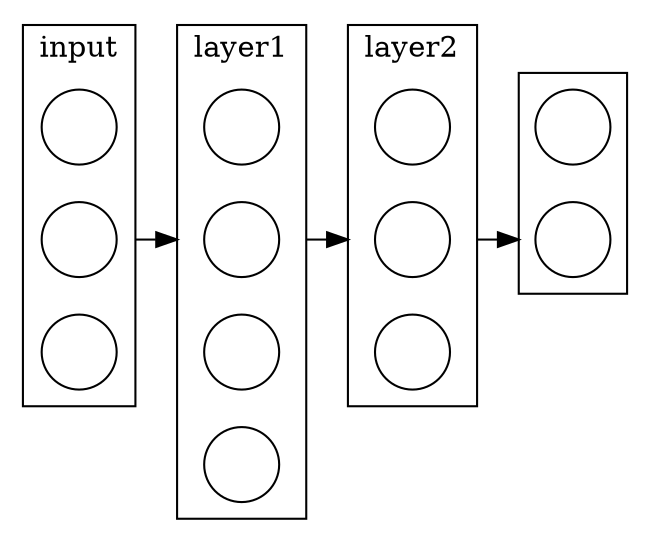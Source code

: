 digraph {
    rankdir=LR;
    compound=true;
	subgraph cluster_layer0 {
		label=input; labeljust=r; labelloc=t;
        rank=same;
        x1 [shape=circle, label=""];
        x2 [shape=circle, label=""];
        x3 [shape=circle, label=""];
    }
	subgraph cluster_layer1 {
		label=layer1; labeljust=r; labelloc=t;
        rank=same;
        y1 [shape=circle, label=""];
        y2 [shape=circle, label=""];
        y3 [shape=circle, label=""];
        y4 [shape=circle, label=""];
    }
	subgraph cluster_layer2 {
		label=layer2; labeljust=r; labelloc=t;
        rank=same;
        z1 [shape=circle, label=""];
        z2 [shape=circle, label=""];
        z3 [shape=circle, label=""];
    }
	subgraph cluster_layer3 {
        w1 [shape=circle, label=""];
        w2 [shape=circle, label=""];
    }
    x2 -> y2 [ltail=cluster_layer0, lhead=cluster_layer1];
    y2 -> z2 [ltail=cluster_layer1, lhead=cluster_layer2];
    z2 -> w2 [ltail=cluster_layer2, lhead=cluster_layer3];
}
